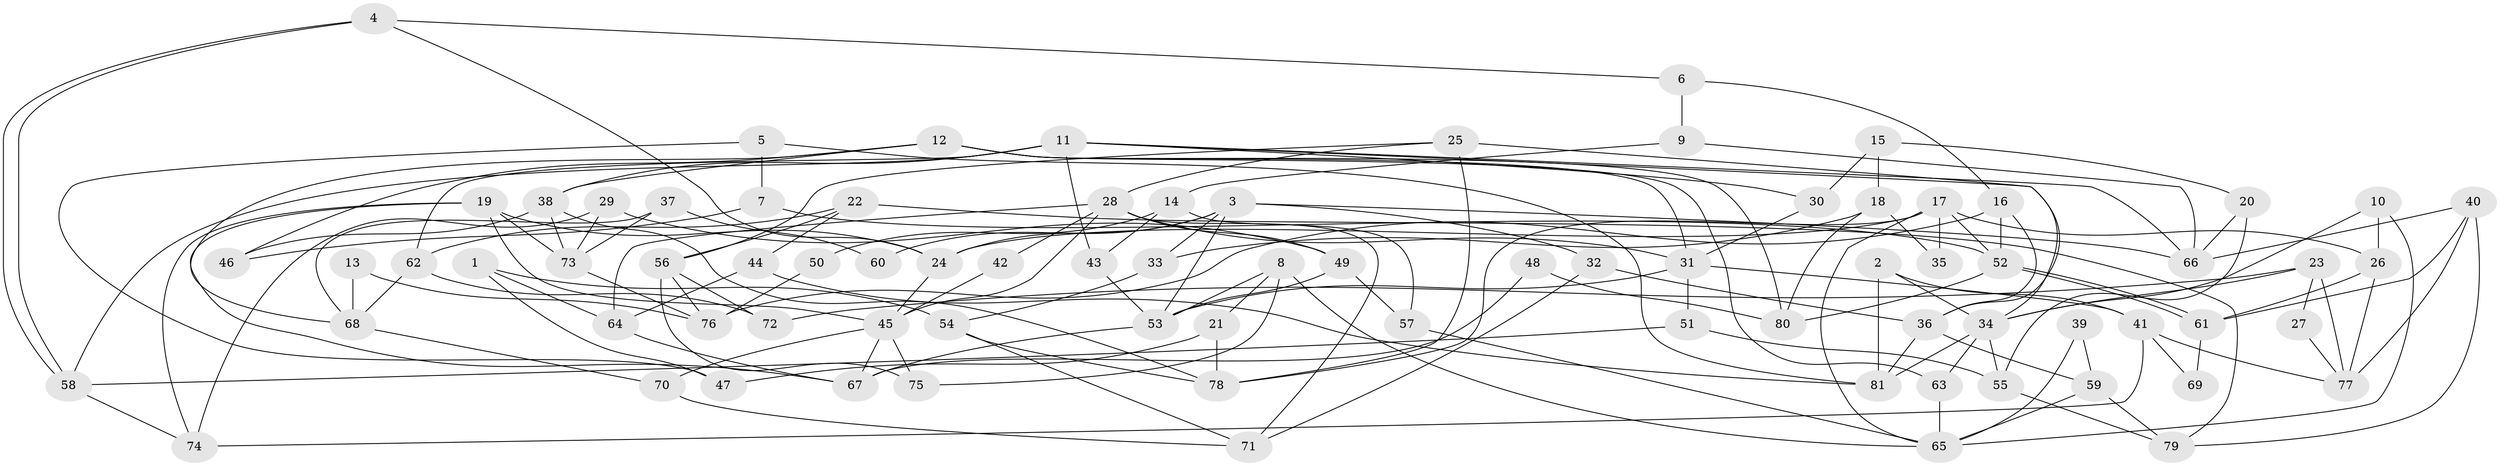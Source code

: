 // coarse degree distribution, {6: 0.12244897959183673, 9: 0.02040816326530612, 3: 0.24489795918367346, 4: 0.16326530612244897, 7: 0.08163265306122448, 13: 0.02040816326530612, 11: 0.04081632653061224, 5: 0.16326530612244897, 8: 0.02040816326530612, 2: 0.12244897959183673}
// Generated by graph-tools (version 1.1) at 2025/50/03/04/25 22:50:47]
// undirected, 81 vertices, 162 edges
graph export_dot {
  node [color=gray90,style=filled];
  1;
  2;
  3;
  4;
  5;
  6;
  7;
  8;
  9;
  10;
  11;
  12;
  13;
  14;
  15;
  16;
  17;
  18;
  19;
  20;
  21;
  22;
  23;
  24;
  25;
  26;
  27;
  28;
  29;
  30;
  31;
  32;
  33;
  34;
  35;
  36;
  37;
  38;
  39;
  40;
  41;
  42;
  43;
  44;
  45;
  46;
  47;
  48;
  49;
  50;
  51;
  52;
  53;
  54;
  55;
  56;
  57;
  58;
  59;
  60;
  61;
  62;
  63;
  64;
  65;
  66;
  67;
  68;
  69;
  70;
  71;
  72;
  73;
  74;
  75;
  76;
  77;
  78;
  79;
  80;
  81;
  1 -- 54;
  1 -- 64;
  1 -- 47;
  2 -- 81;
  2 -- 34;
  2 -- 41;
  3 -- 24;
  3 -- 53;
  3 -- 32;
  3 -- 33;
  3 -- 60;
  3 -- 66;
  4 -- 58;
  4 -- 58;
  4 -- 24;
  4 -- 6;
  5 -- 7;
  5 -- 81;
  5 -- 47;
  6 -- 9;
  6 -- 16;
  7 -- 46;
  7 -- 52;
  8 -- 21;
  8 -- 53;
  8 -- 65;
  8 -- 75;
  9 -- 14;
  9 -- 66;
  10 -- 65;
  10 -- 26;
  10 -- 34;
  11 -- 34;
  11 -- 66;
  11 -- 30;
  11 -- 38;
  11 -- 43;
  11 -- 58;
  11 -- 62;
  12 -- 63;
  12 -- 38;
  12 -- 31;
  12 -- 46;
  12 -- 68;
  12 -- 80;
  13 -- 76;
  13 -- 68;
  14 -- 43;
  14 -- 57;
  14 -- 50;
  15 -- 18;
  15 -- 30;
  15 -- 20;
  16 -- 52;
  16 -- 36;
  16 -- 76;
  17 -- 24;
  17 -- 78;
  17 -- 26;
  17 -- 35;
  17 -- 52;
  17 -- 65;
  18 -- 80;
  18 -- 33;
  18 -- 35;
  19 -- 45;
  19 -- 74;
  19 -- 24;
  19 -- 67;
  19 -- 73;
  20 -- 66;
  20 -- 55;
  21 -- 47;
  21 -- 78;
  22 -- 62;
  22 -- 56;
  22 -- 44;
  22 -- 79;
  23 -- 72;
  23 -- 34;
  23 -- 27;
  23 -- 77;
  24 -- 45;
  25 -- 36;
  25 -- 28;
  25 -- 56;
  25 -- 78;
  26 -- 77;
  26 -- 61;
  27 -- 77;
  28 -- 31;
  28 -- 64;
  28 -- 42;
  28 -- 45;
  28 -- 49;
  28 -- 71;
  29 -- 74;
  29 -- 73;
  29 -- 49;
  30 -- 31;
  31 -- 41;
  31 -- 51;
  31 -- 53;
  32 -- 36;
  32 -- 71;
  33 -- 54;
  34 -- 55;
  34 -- 63;
  34 -- 81;
  36 -- 59;
  36 -- 81;
  37 -- 73;
  37 -- 68;
  37 -- 60;
  38 -- 73;
  38 -- 46;
  38 -- 78;
  39 -- 65;
  39 -- 59;
  40 -- 79;
  40 -- 61;
  40 -- 66;
  40 -- 77;
  41 -- 77;
  41 -- 69;
  41 -- 74;
  42 -- 45;
  43 -- 53;
  44 -- 81;
  44 -- 64;
  45 -- 67;
  45 -- 70;
  45 -- 75;
  48 -- 67;
  48 -- 80;
  49 -- 53;
  49 -- 57;
  50 -- 76;
  51 -- 58;
  51 -- 55;
  52 -- 61;
  52 -- 61;
  52 -- 80;
  53 -- 67;
  54 -- 71;
  54 -- 78;
  55 -- 79;
  56 -- 75;
  56 -- 72;
  56 -- 76;
  57 -- 65;
  58 -- 74;
  59 -- 79;
  59 -- 65;
  61 -- 69;
  62 -- 68;
  62 -- 72;
  63 -- 65;
  64 -- 67;
  68 -- 70;
  70 -- 71;
  73 -- 76;
}
